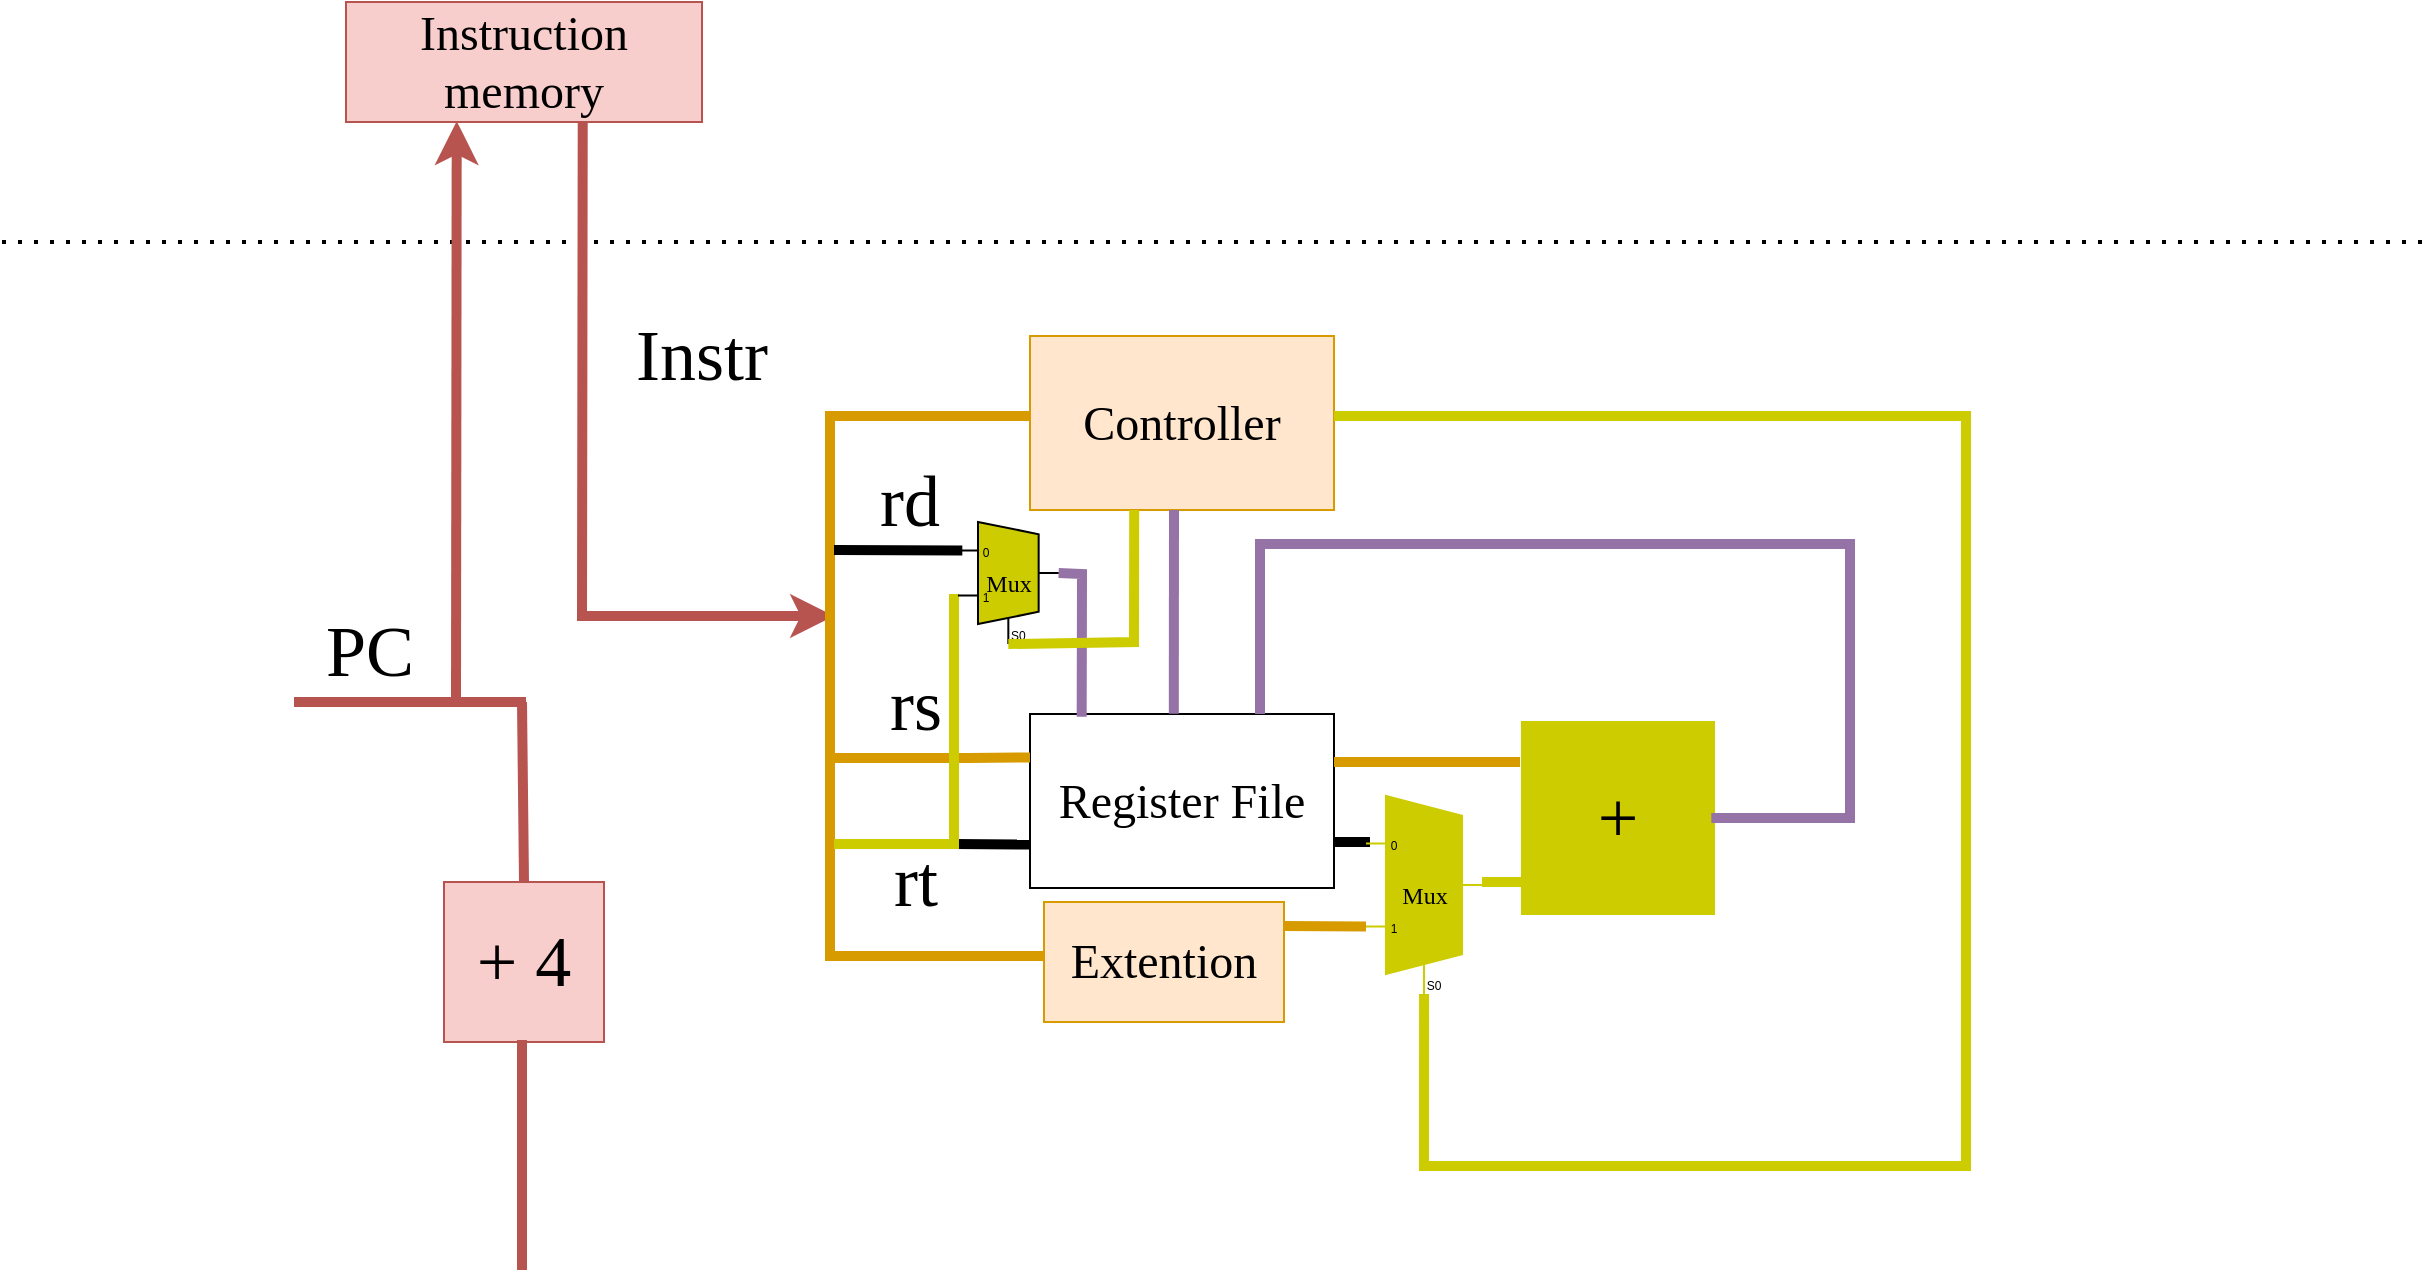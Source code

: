 <mxfile version="14.2.4" type="embed">
    <diagram id="UxHduN-RNN_G0654ucRH" name="Page-1">
        <mxGraphModel dx="768" dy="575" grid="0" gridSize="10" guides="1" tooltips="1" connect="1" arrows="1" fold="1" page="1" pageScale="1" pageWidth="827" pageHeight="1169" math="0" shadow="0">
            <root>
                <mxCell id="0"/>
                <mxCell id="1" parent="0"/>
                <mxCell id="7" value="&lt;font style=&quot;font-size: 24px&quot; face=&quot;Ubuntu Mono&quot;&gt;Instruction memory&lt;/font&gt;" style="rounded=0;whiteSpace=wrap;html=1;fillColor=#f8cecc;strokeColor=#b85450;" parent="1" vertex="1">
                    <mxGeometry x="442" y="180" width="178" height="60" as="geometry"/>
                </mxCell>
                <mxCell id="8" value="" style="endArrow=none;dashed=1;html=1;dashPattern=1 3;strokeWidth=2;" parent="1" edge="1">
                    <mxGeometry width="50" height="50" relative="1" as="geometry">
                        <mxPoint x="270" y="300" as="sourcePoint"/>
                        <mxPoint x="1480" y="300" as="targetPoint"/>
                    </mxGeometry>
                </mxCell>
                <mxCell id="9" value="" style="endArrow=classic;html=1;entryX=0.311;entryY=0.993;entryDx=0;entryDy=0;entryPerimeter=0;strokeWidth=5;endFill=1;fillColor=#f8cecc;strokeColor=#b85450;" parent="1" target="7" edge="1">
                    <mxGeometry width="50" height="50" relative="1" as="geometry">
                        <mxPoint x="497" y="530" as="sourcePoint"/>
                        <mxPoint x="680" y="440" as="targetPoint"/>
                    </mxGeometry>
                </mxCell>
                <mxCell id="10" value="" style="endArrow=none;html=1;entryX=0.311;entryY=0.993;entryDx=0;entryDy=0;entryPerimeter=0;strokeWidth=5;startArrow=classic;startFill=1;rounded=0;fillColor=#f8cecc;strokeColor=#b85450;" parent="1" edge="1">
                    <mxGeometry width="50" height="50" relative="1" as="geometry">
                        <mxPoint x="686" y="487" as="sourcePoint"/>
                        <mxPoint x="560.358" y="240.0" as="targetPoint"/>
                        <Array as="points">
                            <mxPoint x="560" y="487"/>
                        </Array>
                    </mxGeometry>
                </mxCell>
                <mxCell id="11" value="" style="endArrow=none;html=1;strokeWidth=5;fillColor=#f8cecc;strokeColor=#b85450;" parent="1" edge="1">
                    <mxGeometry width="50" height="50" relative="1" as="geometry">
                        <mxPoint x="416" y="530" as="sourcePoint"/>
                        <mxPoint x="532" y="530" as="targetPoint"/>
                    </mxGeometry>
                </mxCell>
                <mxCell id="14" value="&lt;font style=&quot;font-size: 24px&quot; face=&quot;Ubuntu Mono&quot;&gt;Register File&lt;/font&gt;" style="rounded=0;whiteSpace=wrap;html=1;" parent="1" vertex="1">
                    <mxGeometry x="784" y="536" width="152" height="87" as="geometry"/>
                </mxCell>
                <mxCell id="17" value="&lt;font style=&quot;font-size: 36px&quot; face=&quot;Ubuntu Mono&quot;&gt;+ 4&lt;/font&gt;" style="whiteSpace=wrap;html=1;aspect=fixed;fillColor=#f8cecc;strokeColor=#b85450;" parent="1" vertex="1">
                    <mxGeometry x="491" y="620" width="80" height="80" as="geometry"/>
                </mxCell>
                <mxCell id="18" value="" style="endArrow=none;html=1;strokeWidth=5;exitX=0.5;exitY=0;exitDx=0;exitDy=0;fillColor=#f8cecc;strokeColor=#b85450;" parent="1" source="17" edge="1">
                    <mxGeometry width="50" height="50" relative="1" as="geometry">
                        <mxPoint x="760" y="600" as="sourcePoint"/>
                        <mxPoint x="530" y="530" as="targetPoint"/>
                    </mxGeometry>
                </mxCell>
                <mxCell id="19" value="" style="endArrow=none;html=1;strokeWidth=5;fillColor=#f8cecc;strokeColor=#b85450;" parent="1" edge="1">
                    <mxGeometry width="50" height="50" relative="1" as="geometry">
                        <mxPoint x="530" y="814" as="sourcePoint"/>
                        <mxPoint x="530" y="699" as="targetPoint"/>
                    </mxGeometry>
                </mxCell>
                <mxCell id="20" value="&lt;font style=&quot;font-size: 36px&quot; face=&quot;Ubuntu Mono&quot;&gt;PC&lt;/font&gt;" style="text;html=1;strokeColor=none;fillColor=none;align=center;verticalAlign=middle;whiteSpace=wrap;rounded=0;" parent="1" vertex="1">
                    <mxGeometry x="434" y="495" width="40" height="20" as="geometry"/>
                </mxCell>
                <mxCell id="23" value="&lt;font style=&quot;font-size: 36px&quot; face=&quot;Ubuntu Mono&quot;&gt;Instr&lt;/font&gt;" style="text;html=1;strokeColor=none;fillColor=none;align=center;verticalAlign=middle;whiteSpace=wrap;rounded=0;" parent="1" vertex="1">
                    <mxGeometry x="600" y="347" width="40" height="20" as="geometry"/>
                </mxCell>
                <mxCell id="24" value="&lt;font style=&quot;font-size: 24px&quot; face=&quot;Ubuntu Mono&quot;&gt;Controller&lt;/font&gt;" style="rounded=0;whiteSpace=wrap;html=1;fillColor=#ffe6cc;strokeColor=#d79b00;" parent="1" vertex="1">
                    <mxGeometry x="784" y="347" width="152" height="87" as="geometry"/>
                </mxCell>
                <mxCell id="25" value="" style="endArrow=none;html=1;strokeWidth=5;rounded=0;fillColor=#ffe6cc;strokeColor=#d79b00;" parent="1" edge="1">
                    <mxGeometry width="50" height="50" relative="1" as="geometry">
                        <mxPoint x="684" y="489" as="sourcePoint"/>
                        <mxPoint x="784.0" y="387" as="targetPoint"/>
                        <Array as="points">
                            <mxPoint x="684" y="387"/>
                        </Array>
                    </mxGeometry>
                </mxCell>
                <mxCell id="26" value="" style="endArrow=none;html=1;strokeWidth=5;rounded=0;entryX=0;entryY=0.25;entryDx=0;entryDy=0;fillColor=#ffe6cc;strokeColor=#d79b00;" parent="1" target="14" edge="1">
                    <mxGeometry width="50" height="50" relative="1" as="geometry">
                        <mxPoint x="684" y="488" as="sourcePoint"/>
                        <mxPoint x="705" y="536" as="targetPoint"/>
                        <Array as="points">
                            <mxPoint x="684" y="558"/>
                            <mxPoint x="753" y="558"/>
                        </Array>
                    </mxGeometry>
                </mxCell>
                <mxCell id="27" value="" style="endArrow=none;html=1;strokeWidth=5;rounded=0;entryX=0;entryY=0.75;entryDx=0;entryDy=0;fillColor=#ffe6cc;" parent="1" target="14" edge="1">
                    <mxGeometry width="50" height="50" relative="1" as="geometry">
                        <mxPoint x="746" y="601" as="sourcePoint"/>
                        <mxPoint x="784.0" y="628.75" as="targetPoint"/>
                        <Array as="points"/>
                    </mxGeometry>
                </mxCell>
                <mxCell id="28" value="" style="endArrow=none;html=1;strokeWidth=5;fillColor=#ffe6cc;strokeColor=#d79b00;" parent="1" edge="1">
                    <mxGeometry width="50" height="50" relative="1" as="geometry">
                        <mxPoint x="936" y="560" as="sourcePoint"/>
                        <mxPoint x="1029" y="560" as="targetPoint"/>
                    </mxGeometry>
                </mxCell>
                <mxCell id="30" value="" style="endArrow=none;html=1;strokeWidth=5;fillColor=#ffe6cc;" parent="1" edge="1">
                    <mxGeometry width="50" height="50" relative="1" as="geometry">
                        <mxPoint x="936" y="600" as="sourcePoint"/>
                        <mxPoint x="954" y="600" as="targetPoint"/>
                    </mxGeometry>
                </mxCell>
                <mxCell id="31" value="&lt;font face=&quot;Ubuntu Mono&quot; style=&quot;font-size: 36px&quot;&gt;+&lt;/font&gt;" style="whiteSpace=wrap;html=1;aspect=fixed;strokeColor=#CCCC00;fillColor=#CCCC00;" parent="1" vertex="1">
                    <mxGeometry x="1030" y="540" width="96" height="96" as="geometry"/>
                </mxCell>
                <mxCell id="32" value="" style="endArrow=none;html=1;strokeWidth=5;exitX=0.473;exitY=-0.002;exitDx=0;exitDy=0;exitPerimeter=0;fillColor=#e1d5e7;strokeColor=#9673a6;" parent="1" source="14" edge="1">
                    <mxGeometry width="50" height="50" relative="1" as="geometry">
                        <mxPoint x="856" y="530" as="sourcePoint"/>
                        <mxPoint x="856" y="434" as="targetPoint"/>
                    </mxGeometry>
                </mxCell>
                <mxCell id="34" value="" style="endArrow=none;html=1;strokeWidth=5;rounded=0;entryX=0.17;entryY=0.016;entryDx=0;entryDy=0;entryPerimeter=0;fillColor=#e1d5e7;exitX=1;exitY=0.5;exitDx=0;exitDy=-5;exitPerimeter=0;strokeColor=#9673A6;" parent="1" target="14" edge="1" source="51">
                    <mxGeometry width="50" height="50" relative="1" as="geometry">
                        <mxPoint x="787" y="457" as="sourcePoint"/>
                        <mxPoint x="810" y="534" as="targetPoint"/>
                        <Array as="points">
                            <mxPoint x="810" y="466"/>
                        </Array>
                    </mxGeometry>
                </mxCell>
                <mxCell id="35" value="" style="endArrow=none;html=1;strokeWidth=5;edgeStyle=orthogonalEdgeStyle;rounded=0;fillColor=#e1d5e7;strokeColor=#9673a6;exitX=0.986;exitY=0.5;exitDx=0;exitDy=0;exitPerimeter=0;" parent="1" edge="1" source="31">
                    <mxGeometry width="50" height="50" relative="1" as="geometry">
                        <mxPoint x="1128" y="588" as="sourcePoint"/>
                        <mxPoint x="899" y="536" as="targetPoint"/>
                        <Array as="points">
                            <mxPoint x="1194" y="588"/>
                            <mxPoint x="1194" y="451"/>
                            <mxPoint x="899" y="451"/>
                        </Array>
                    </mxGeometry>
                </mxCell>
                <mxCell id="36" value="&lt;font style=&quot;font-size: 36px&quot; face=&quot;Ubuntu Mono&quot;&gt;rs&lt;/font&gt;" style="text;html=1;strokeColor=none;fillColor=none;align=center;verticalAlign=middle;whiteSpace=wrap;rounded=0;" parent="1" vertex="1">
                    <mxGeometry x="707" y="522" width="40" height="20" as="geometry"/>
                </mxCell>
                <mxCell id="37" value="&lt;font style=&quot;font-size: 36px&quot; face=&quot;Ubuntu Mono&quot;&gt;rt&lt;/font&gt;" style="text;html=1;strokeColor=none;fillColor=none;align=center;verticalAlign=middle;whiteSpace=wrap;rounded=0;" parent="1" vertex="1">
                    <mxGeometry x="707" y="610" width="40" height="20" as="geometry"/>
                </mxCell>
                <mxCell id="40" value="&lt;font face=&quot;Ubuntu Mono&quot;&gt;Mux&lt;/font&gt;" style="shadow=0;dashed=0;align=center;html=1;strokeWidth=1;shape=mxgraph.electrical.abstract.mux2;strokeColor=#CCCC00;fillColor=#CCCC00;" vertex="1" parent="1">
                    <mxGeometry x="952" y="577" width="58" height="99" as="geometry"/>
                </mxCell>
                <mxCell id="41" value="" style="endArrow=none;html=1;strokeWidth=5;rounded=0;fillColor=#ffe6cc;strokeColor=#d79b00;" edge="1" parent="1">
                    <mxGeometry width="50" height="50" relative="1" as="geometry">
                        <mxPoint x="684" y="557" as="sourcePoint"/>
                        <mxPoint x="791" y="657" as="targetPoint"/>
                        <Array as="points">
                            <mxPoint x="684" y="657"/>
                        </Array>
                    </mxGeometry>
                </mxCell>
                <mxCell id="42" value="" style="endArrow=none;html=1;strokeWidth=5;fillColor=#fff2cc;strokeColor=#CCCC00;" edge="1" parent="1">
                    <mxGeometry width="50" height="50" relative="1" as="geometry">
                        <mxPoint x="1010" y="620" as="sourcePoint"/>
                        <mxPoint x="1031" y="620" as="targetPoint"/>
                    </mxGeometry>
                </mxCell>
                <mxCell id="43" value="&lt;font style=&quot;font-size: 24px&quot; face=&quot;Ubuntu Mono&quot;&gt;Extention&lt;/font&gt;" style="rounded=0;whiteSpace=wrap;html=1;fillColor=#ffe6cc;strokeColor=#d79b00;" vertex="1" parent="1">
                    <mxGeometry x="791" y="630" width="120" height="60" as="geometry"/>
                </mxCell>
                <mxCell id="44" value="" style="endArrow=none;html=1;strokeWidth=5;fillColor=#ffe6cc;strokeColor=#d79b00;entryX=0;entryY=0.629;entryDx=0;entryDy=3;entryPerimeter=0;" edge="1" parent="1" target="40">
                    <mxGeometry width="50" height="50" relative="1" as="geometry">
                        <mxPoint x="911" y="642" as="sourcePoint"/>
                        <mxPoint x="929" y="642" as="targetPoint"/>
                    </mxGeometry>
                </mxCell>
                <mxCell id="46" value="" style="endArrow=none;html=1;strokeWidth=5;fillColor=#fff2cc;entryX=0.328;entryY=1;entryDx=10;entryDy=0;entryPerimeter=0;rounded=0;strokeColor=#CCCC00;" edge="1" parent="1" target="40">
                    <mxGeometry width="50" height="50" relative="1" as="geometry">
                        <mxPoint x="936" y="387" as="sourcePoint"/>
                        <mxPoint x="980" y="762" as="targetPoint"/>
                        <Array as="points">
                            <mxPoint x="1252" y="387"/>
                            <mxPoint x="1252" y="762"/>
                            <mxPoint x="981" y="762"/>
                        </Array>
                    </mxGeometry>
                </mxCell>
                <mxCell id="50" value="" style="endArrow=none;html=1;strokeWidth=5;fillColor=#6a00ff;rounded=0;strokeColor=#CCCC00;" edge="1" parent="1">
                    <mxGeometry width="50" height="50" relative="1" as="geometry">
                        <mxPoint x="686" y="601" as="sourcePoint"/>
                        <mxPoint x="746" y="476" as="targetPoint"/>
                        <Array as="points">
                            <mxPoint x="746" y="601"/>
                        </Array>
                    </mxGeometry>
                </mxCell>
                <mxCell id="51" value="&lt;font face=&quot;Ubuntu Mono&quot;&gt;Mux&lt;/font&gt;" style="shadow=0;dashed=0;align=center;html=1;strokeWidth=1;shape=mxgraph.electrical.abstract.mux2;fillColor=#CCCC00;" vertex="1" parent="1">
                    <mxGeometry x="748" y="440" width="50.33" height="61" as="geometry"/>
                </mxCell>
                <mxCell id="52" value="" style="endArrow=none;html=1;strokeWidth=5;fillColor=#ffe6cc;entryX=0.043;entryY=0.233;entryDx=0;entryDy=0;entryPerimeter=0;" edge="1" parent="1" target="51">
                    <mxGeometry width="50" height="50" relative="1" as="geometry">
                        <mxPoint x="686" y="454" as="sourcePoint"/>
                        <mxPoint x="747" y="454" as="targetPoint"/>
                    </mxGeometry>
                </mxCell>
                <mxCell id="53" value="&lt;font style=&quot;font-size: 36px&quot; face=&quot;Ubuntu Mono&quot;&gt;rd&lt;/font&gt;" style="text;html=1;strokeColor=none;fillColor=none;align=center;verticalAlign=middle;whiteSpace=wrap;rounded=0;" vertex="1" parent="1">
                    <mxGeometry x="704" y="420" width="40" height="20" as="geometry"/>
                </mxCell>
                <mxCell id="54" value="" style="endArrow=none;html=1;strokeWidth=5;exitX=0.301;exitY=1;exitDx=10;exitDy=0;exitPerimeter=0;fillColor=#e1d5e7;rounded=0;strokeColor=#CCCC00;" edge="1" parent="1" source="51">
                    <mxGeometry width="50" height="50" relative="1" as="geometry">
                        <mxPoint x="835.996" y="535.826" as="sourcePoint"/>
                        <mxPoint x="836.1" y="434" as="targetPoint"/>
                        <Array as="points">
                            <mxPoint x="836" y="500"/>
                        </Array>
                    </mxGeometry>
                </mxCell>
            </root>
        </mxGraphModel>
    </diagram>
</mxfile>